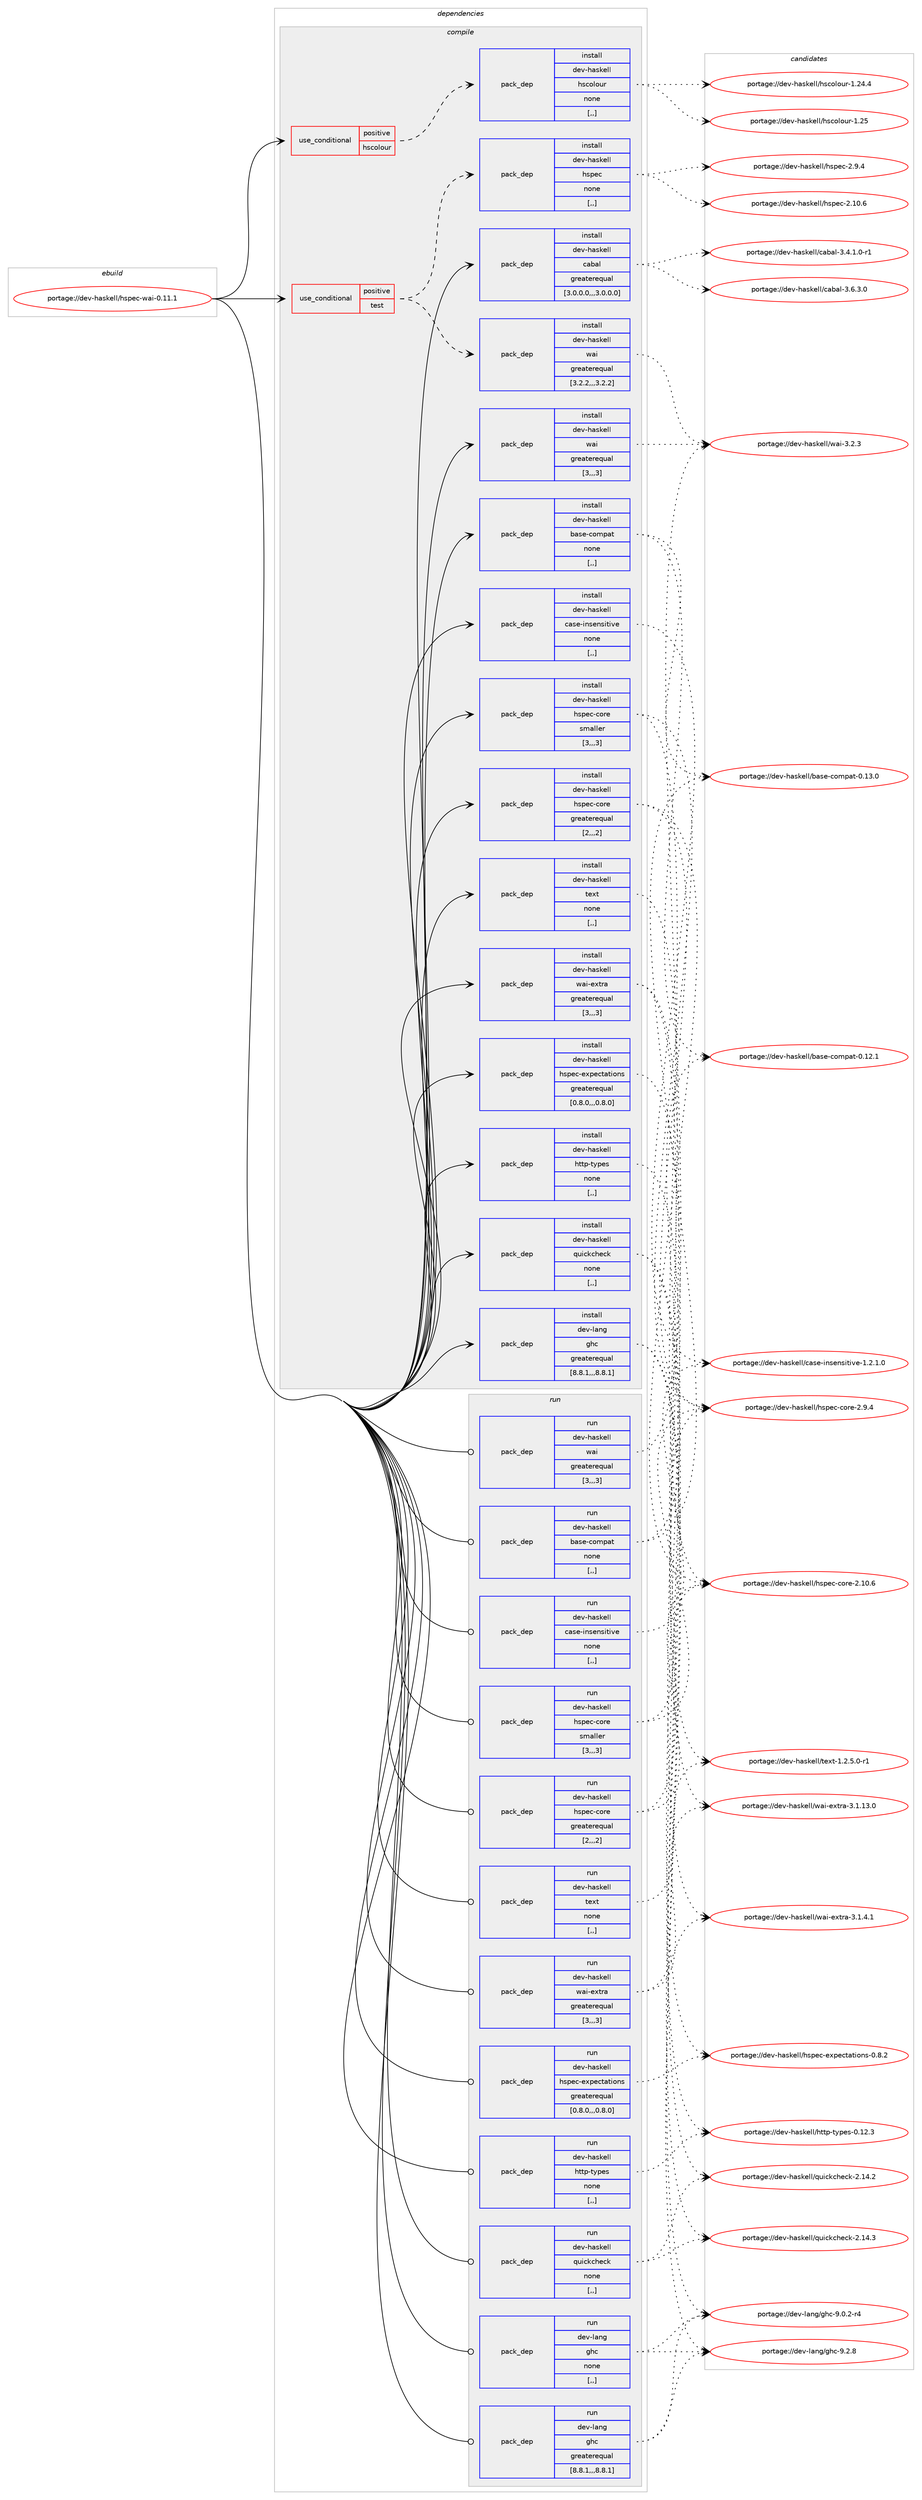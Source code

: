 digraph prolog {

# *************
# Graph options
# *************

newrank=true;
concentrate=true;
compound=true;
graph [rankdir=LR,fontname=Helvetica,fontsize=10,ranksep=1.5];#, ranksep=2.5, nodesep=0.2];
edge  [arrowhead=vee];
node  [fontname=Helvetica,fontsize=10];

# **********
# The ebuild
# **********

subgraph cluster_leftcol {
color=gray;
label=<<i>ebuild</i>>;
id [label="portage://dev-haskell/hspec-wai-0.11.1", color=red, width=4, href="../dev-haskell/hspec-wai-0.11.1.svg"];
}

# ****************
# The dependencies
# ****************

subgraph cluster_midcol {
color=gray;
label=<<i>dependencies</i>>;
subgraph cluster_compile {
fillcolor="#eeeeee";
style=filled;
label=<<i>compile</i>>;
subgraph cond20559 {
dependency82452 [label=<<TABLE BORDER="0" CELLBORDER="1" CELLSPACING="0" CELLPADDING="4"><TR><TD ROWSPAN="3" CELLPADDING="10">use_conditional</TD></TR><TR><TD>positive</TD></TR><TR><TD>hscolour</TD></TR></TABLE>>, shape=none, color=red];
subgraph pack60896 {
dependency82453 [label=<<TABLE BORDER="0" CELLBORDER="1" CELLSPACING="0" CELLPADDING="4" WIDTH="220"><TR><TD ROWSPAN="6" CELLPADDING="30">pack_dep</TD></TR><TR><TD WIDTH="110">install</TD></TR><TR><TD>dev-haskell</TD></TR><TR><TD>hscolour</TD></TR><TR><TD>none</TD></TR><TR><TD>[,,]</TD></TR></TABLE>>, shape=none, color=blue];
}
dependency82452:e -> dependency82453:w [weight=20,style="dashed",arrowhead="vee"];
}
id:e -> dependency82452:w [weight=20,style="solid",arrowhead="vee"];
subgraph cond20560 {
dependency82454 [label=<<TABLE BORDER="0" CELLBORDER="1" CELLSPACING="0" CELLPADDING="4"><TR><TD ROWSPAN="3" CELLPADDING="10">use_conditional</TD></TR><TR><TD>positive</TD></TR><TR><TD>test</TD></TR></TABLE>>, shape=none, color=red];
subgraph pack60897 {
dependency82455 [label=<<TABLE BORDER="0" CELLBORDER="1" CELLSPACING="0" CELLPADDING="4" WIDTH="220"><TR><TD ROWSPAN="6" CELLPADDING="30">pack_dep</TD></TR><TR><TD WIDTH="110">install</TD></TR><TR><TD>dev-haskell</TD></TR><TR><TD>hspec</TD></TR><TR><TD>none</TD></TR><TR><TD>[,,]</TD></TR></TABLE>>, shape=none, color=blue];
}
dependency82454:e -> dependency82455:w [weight=20,style="dashed",arrowhead="vee"];
subgraph pack60898 {
dependency82456 [label=<<TABLE BORDER="0" CELLBORDER="1" CELLSPACING="0" CELLPADDING="4" WIDTH="220"><TR><TD ROWSPAN="6" CELLPADDING="30">pack_dep</TD></TR><TR><TD WIDTH="110">install</TD></TR><TR><TD>dev-haskell</TD></TR><TR><TD>wai</TD></TR><TR><TD>greaterequal</TD></TR><TR><TD>[3.2.2,,,3.2.2]</TD></TR></TABLE>>, shape=none, color=blue];
}
dependency82454:e -> dependency82456:w [weight=20,style="dashed",arrowhead="vee"];
}
id:e -> dependency82454:w [weight=20,style="solid",arrowhead="vee"];
subgraph pack60899 {
dependency82457 [label=<<TABLE BORDER="0" CELLBORDER="1" CELLSPACING="0" CELLPADDING="4" WIDTH="220"><TR><TD ROWSPAN="6" CELLPADDING="30">pack_dep</TD></TR><TR><TD WIDTH="110">install</TD></TR><TR><TD>dev-haskell</TD></TR><TR><TD>base-compat</TD></TR><TR><TD>none</TD></TR><TR><TD>[,,]</TD></TR></TABLE>>, shape=none, color=blue];
}
id:e -> dependency82457:w [weight=20,style="solid",arrowhead="vee"];
subgraph pack60900 {
dependency82458 [label=<<TABLE BORDER="0" CELLBORDER="1" CELLSPACING="0" CELLPADDING="4" WIDTH="220"><TR><TD ROWSPAN="6" CELLPADDING="30">pack_dep</TD></TR><TR><TD WIDTH="110">install</TD></TR><TR><TD>dev-haskell</TD></TR><TR><TD>cabal</TD></TR><TR><TD>greaterequal</TD></TR><TR><TD>[3.0.0.0,,,3.0.0.0]</TD></TR></TABLE>>, shape=none, color=blue];
}
id:e -> dependency82458:w [weight=20,style="solid",arrowhead="vee"];
subgraph pack60901 {
dependency82459 [label=<<TABLE BORDER="0" CELLBORDER="1" CELLSPACING="0" CELLPADDING="4" WIDTH="220"><TR><TD ROWSPAN="6" CELLPADDING="30">pack_dep</TD></TR><TR><TD WIDTH="110">install</TD></TR><TR><TD>dev-haskell</TD></TR><TR><TD>case-insensitive</TD></TR><TR><TD>none</TD></TR><TR><TD>[,,]</TD></TR></TABLE>>, shape=none, color=blue];
}
id:e -> dependency82459:w [weight=20,style="solid",arrowhead="vee"];
subgraph pack60902 {
dependency82460 [label=<<TABLE BORDER="0" CELLBORDER="1" CELLSPACING="0" CELLPADDING="4" WIDTH="220"><TR><TD ROWSPAN="6" CELLPADDING="30">pack_dep</TD></TR><TR><TD WIDTH="110">install</TD></TR><TR><TD>dev-haskell</TD></TR><TR><TD>hspec-core</TD></TR><TR><TD>greaterequal</TD></TR><TR><TD>[2,,,2]</TD></TR></TABLE>>, shape=none, color=blue];
}
id:e -> dependency82460:w [weight=20,style="solid",arrowhead="vee"];
subgraph pack60903 {
dependency82461 [label=<<TABLE BORDER="0" CELLBORDER="1" CELLSPACING="0" CELLPADDING="4" WIDTH="220"><TR><TD ROWSPAN="6" CELLPADDING="30">pack_dep</TD></TR><TR><TD WIDTH="110">install</TD></TR><TR><TD>dev-haskell</TD></TR><TR><TD>hspec-core</TD></TR><TR><TD>smaller</TD></TR><TR><TD>[3,,,3]</TD></TR></TABLE>>, shape=none, color=blue];
}
id:e -> dependency82461:w [weight=20,style="solid",arrowhead="vee"];
subgraph pack60904 {
dependency82462 [label=<<TABLE BORDER="0" CELLBORDER="1" CELLSPACING="0" CELLPADDING="4" WIDTH="220"><TR><TD ROWSPAN="6" CELLPADDING="30">pack_dep</TD></TR><TR><TD WIDTH="110">install</TD></TR><TR><TD>dev-haskell</TD></TR><TR><TD>hspec-expectations</TD></TR><TR><TD>greaterequal</TD></TR><TR><TD>[0.8.0,,,0.8.0]</TD></TR></TABLE>>, shape=none, color=blue];
}
id:e -> dependency82462:w [weight=20,style="solid",arrowhead="vee"];
subgraph pack60905 {
dependency82463 [label=<<TABLE BORDER="0" CELLBORDER="1" CELLSPACING="0" CELLPADDING="4" WIDTH="220"><TR><TD ROWSPAN="6" CELLPADDING="30">pack_dep</TD></TR><TR><TD WIDTH="110">install</TD></TR><TR><TD>dev-haskell</TD></TR><TR><TD>http-types</TD></TR><TR><TD>none</TD></TR><TR><TD>[,,]</TD></TR></TABLE>>, shape=none, color=blue];
}
id:e -> dependency82463:w [weight=20,style="solid",arrowhead="vee"];
subgraph pack60906 {
dependency82464 [label=<<TABLE BORDER="0" CELLBORDER="1" CELLSPACING="0" CELLPADDING="4" WIDTH="220"><TR><TD ROWSPAN="6" CELLPADDING="30">pack_dep</TD></TR><TR><TD WIDTH="110">install</TD></TR><TR><TD>dev-haskell</TD></TR><TR><TD>quickcheck</TD></TR><TR><TD>none</TD></TR><TR><TD>[,,]</TD></TR></TABLE>>, shape=none, color=blue];
}
id:e -> dependency82464:w [weight=20,style="solid",arrowhead="vee"];
subgraph pack60907 {
dependency82465 [label=<<TABLE BORDER="0" CELLBORDER="1" CELLSPACING="0" CELLPADDING="4" WIDTH="220"><TR><TD ROWSPAN="6" CELLPADDING="30">pack_dep</TD></TR><TR><TD WIDTH="110">install</TD></TR><TR><TD>dev-haskell</TD></TR><TR><TD>text</TD></TR><TR><TD>none</TD></TR><TR><TD>[,,]</TD></TR></TABLE>>, shape=none, color=blue];
}
id:e -> dependency82465:w [weight=20,style="solid",arrowhead="vee"];
subgraph pack60908 {
dependency82466 [label=<<TABLE BORDER="0" CELLBORDER="1" CELLSPACING="0" CELLPADDING="4" WIDTH="220"><TR><TD ROWSPAN="6" CELLPADDING="30">pack_dep</TD></TR><TR><TD WIDTH="110">install</TD></TR><TR><TD>dev-haskell</TD></TR><TR><TD>wai</TD></TR><TR><TD>greaterequal</TD></TR><TR><TD>[3,,,3]</TD></TR></TABLE>>, shape=none, color=blue];
}
id:e -> dependency82466:w [weight=20,style="solid",arrowhead="vee"];
subgraph pack60909 {
dependency82467 [label=<<TABLE BORDER="0" CELLBORDER="1" CELLSPACING="0" CELLPADDING="4" WIDTH="220"><TR><TD ROWSPAN="6" CELLPADDING="30">pack_dep</TD></TR><TR><TD WIDTH="110">install</TD></TR><TR><TD>dev-haskell</TD></TR><TR><TD>wai-extra</TD></TR><TR><TD>greaterequal</TD></TR><TR><TD>[3,,,3]</TD></TR></TABLE>>, shape=none, color=blue];
}
id:e -> dependency82467:w [weight=20,style="solid",arrowhead="vee"];
subgraph pack60910 {
dependency82468 [label=<<TABLE BORDER="0" CELLBORDER="1" CELLSPACING="0" CELLPADDING="4" WIDTH="220"><TR><TD ROWSPAN="6" CELLPADDING="30">pack_dep</TD></TR><TR><TD WIDTH="110">install</TD></TR><TR><TD>dev-lang</TD></TR><TR><TD>ghc</TD></TR><TR><TD>greaterequal</TD></TR><TR><TD>[8.8.1,,,8.8.1]</TD></TR></TABLE>>, shape=none, color=blue];
}
id:e -> dependency82468:w [weight=20,style="solid",arrowhead="vee"];
}
subgraph cluster_compileandrun {
fillcolor="#eeeeee";
style=filled;
label=<<i>compile and run</i>>;
}
subgraph cluster_run {
fillcolor="#eeeeee";
style=filled;
label=<<i>run</i>>;
subgraph pack60911 {
dependency82469 [label=<<TABLE BORDER="0" CELLBORDER="1" CELLSPACING="0" CELLPADDING="4" WIDTH="220"><TR><TD ROWSPAN="6" CELLPADDING="30">pack_dep</TD></TR><TR><TD WIDTH="110">run</TD></TR><TR><TD>dev-haskell</TD></TR><TR><TD>base-compat</TD></TR><TR><TD>none</TD></TR><TR><TD>[,,]</TD></TR></TABLE>>, shape=none, color=blue];
}
id:e -> dependency82469:w [weight=20,style="solid",arrowhead="odot"];
subgraph pack60912 {
dependency82470 [label=<<TABLE BORDER="0" CELLBORDER="1" CELLSPACING="0" CELLPADDING="4" WIDTH="220"><TR><TD ROWSPAN="6" CELLPADDING="30">pack_dep</TD></TR><TR><TD WIDTH="110">run</TD></TR><TR><TD>dev-haskell</TD></TR><TR><TD>case-insensitive</TD></TR><TR><TD>none</TD></TR><TR><TD>[,,]</TD></TR></TABLE>>, shape=none, color=blue];
}
id:e -> dependency82470:w [weight=20,style="solid",arrowhead="odot"];
subgraph pack60913 {
dependency82471 [label=<<TABLE BORDER="0" CELLBORDER="1" CELLSPACING="0" CELLPADDING="4" WIDTH="220"><TR><TD ROWSPAN="6" CELLPADDING="30">pack_dep</TD></TR><TR><TD WIDTH="110">run</TD></TR><TR><TD>dev-haskell</TD></TR><TR><TD>hspec-core</TD></TR><TR><TD>greaterequal</TD></TR><TR><TD>[2,,,2]</TD></TR></TABLE>>, shape=none, color=blue];
}
id:e -> dependency82471:w [weight=20,style="solid",arrowhead="odot"];
subgraph pack60914 {
dependency82472 [label=<<TABLE BORDER="0" CELLBORDER="1" CELLSPACING="0" CELLPADDING="4" WIDTH="220"><TR><TD ROWSPAN="6" CELLPADDING="30">pack_dep</TD></TR><TR><TD WIDTH="110">run</TD></TR><TR><TD>dev-haskell</TD></TR><TR><TD>hspec-core</TD></TR><TR><TD>smaller</TD></TR><TR><TD>[3,,,3]</TD></TR></TABLE>>, shape=none, color=blue];
}
id:e -> dependency82472:w [weight=20,style="solid",arrowhead="odot"];
subgraph pack60915 {
dependency82473 [label=<<TABLE BORDER="0" CELLBORDER="1" CELLSPACING="0" CELLPADDING="4" WIDTH="220"><TR><TD ROWSPAN="6" CELLPADDING="30">pack_dep</TD></TR><TR><TD WIDTH="110">run</TD></TR><TR><TD>dev-haskell</TD></TR><TR><TD>hspec-expectations</TD></TR><TR><TD>greaterequal</TD></TR><TR><TD>[0.8.0,,,0.8.0]</TD></TR></TABLE>>, shape=none, color=blue];
}
id:e -> dependency82473:w [weight=20,style="solid",arrowhead="odot"];
subgraph pack60916 {
dependency82474 [label=<<TABLE BORDER="0" CELLBORDER="1" CELLSPACING="0" CELLPADDING="4" WIDTH="220"><TR><TD ROWSPAN="6" CELLPADDING="30">pack_dep</TD></TR><TR><TD WIDTH="110">run</TD></TR><TR><TD>dev-haskell</TD></TR><TR><TD>http-types</TD></TR><TR><TD>none</TD></TR><TR><TD>[,,]</TD></TR></TABLE>>, shape=none, color=blue];
}
id:e -> dependency82474:w [weight=20,style="solid",arrowhead="odot"];
subgraph pack60917 {
dependency82475 [label=<<TABLE BORDER="0" CELLBORDER="1" CELLSPACING="0" CELLPADDING="4" WIDTH="220"><TR><TD ROWSPAN="6" CELLPADDING="30">pack_dep</TD></TR><TR><TD WIDTH="110">run</TD></TR><TR><TD>dev-haskell</TD></TR><TR><TD>quickcheck</TD></TR><TR><TD>none</TD></TR><TR><TD>[,,]</TD></TR></TABLE>>, shape=none, color=blue];
}
id:e -> dependency82475:w [weight=20,style="solid",arrowhead="odot"];
subgraph pack60918 {
dependency82476 [label=<<TABLE BORDER="0" CELLBORDER="1" CELLSPACING="0" CELLPADDING="4" WIDTH="220"><TR><TD ROWSPAN="6" CELLPADDING="30">pack_dep</TD></TR><TR><TD WIDTH="110">run</TD></TR><TR><TD>dev-haskell</TD></TR><TR><TD>text</TD></TR><TR><TD>none</TD></TR><TR><TD>[,,]</TD></TR></TABLE>>, shape=none, color=blue];
}
id:e -> dependency82476:w [weight=20,style="solid",arrowhead="odot"];
subgraph pack60919 {
dependency82477 [label=<<TABLE BORDER="0" CELLBORDER="1" CELLSPACING="0" CELLPADDING="4" WIDTH="220"><TR><TD ROWSPAN="6" CELLPADDING="30">pack_dep</TD></TR><TR><TD WIDTH="110">run</TD></TR><TR><TD>dev-haskell</TD></TR><TR><TD>wai</TD></TR><TR><TD>greaterequal</TD></TR><TR><TD>[3,,,3]</TD></TR></TABLE>>, shape=none, color=blue];
}
id:e -> dependency82477:w [weight=20,style="solid",arrowhead="odot"];
subgraph pack60920 {
dependency82478 [label=<<TABLE BORDER="0" CELLBORDER="1" CELLSPACING="0" CELLPADDING="4" WIDTH="220"><TR><TD ROWSPAN="6" CELLPADDING="30">pack_dep</TD></TR><TR><TD WIDTH="110">run</TD></TR><TR><TD>dev-haskell</TD></TR><TR><TD>wai-extra</TD></TR><TR><TD>greaterequal</TD></TR><TR><TD>[3,,,3]</TD></TR></TABLE>>, shape=none, color=blue];
}
id:e -> dependency82478:w [weight=20,style="solid",arrowhead="odot"];
subgraph pack60921 {
dependency82479 [label=<<TABLE BORDER="0" CELLBORDER="1" CELLSPACING="0" CELLPADDING="4" WIDTH="220"><TR><TD ROWSPAN="6" CELLPADDING="30">pack_dep</TD></TR><TR><TD WIDTH="110">run</TD></TR><TR><TD>dev-lang</TD></TR><TR><TD>ghc</TD></TR><TR><TD>greaterequal</TD></TR><TR><TD>[8.8.1,,,8.8.1]</TD></TR></TABLE>>, shape=none, color=blue];
}
id:e -> dependency82479:w [weight=20,style="solid",arrowhead="odot"];
subgraph pack60922 {
dependency82480 [label=<<TABLE BORDER="0" CELLBORDER="1" CELLSPACING="0" CELLPADDING="4" WIDTH="220"><TR><TD ROWSPAN="6" CELLPADDING="30">pack_dep</TD></TR><TR><TD WIDTH="110">run</TD></TR><TR><TD>dev-lang</TD></TR><TR><TD>ghc</TD></TR><TR><TD>none</TD></TR><TR><TD>[,,]</TD></TR></TABLE>>, shape=none, color=blue];
}
id:e -> dependency82480:w [weight=20,style="solid",arrowhead="odot"];
}
}

# **************
# The candidates
# **************

subgraph cluster_choices {
rank=same;
color=gray;
label=<<i>candidates</i>>;

subgraph choice60896 {
color=black;
nodesep=1;
choice100101118451049711510710110810847104115991111081111171144549465053 [label="portage://dev-haskell/hscolour-1.25", color=red, width=4,href="../dev-haskell/hscolour-1.25.svg"];
choice1001011184510497115107101108108471041159911110811111711445494650524652 [label="portage://dev-haskell/hscolour-1.24.4", color=red, width=4,href="../dev-haskell/hscolour-1.24.4.svg"];
dependency82453:e -> choice100101118451049711510710110810847104115991111081111171144549465053:w [style=dotted,weight="100"];
dependency82453:e -> choice1001011184510497115107101108108471041159911110811111711445494650524652:w [style=dotted,weight="100"];
}
subgraph choice60897 {
color=black;
nodesep=1;
choice1001011184510497115107101108108471041151121019945504649484654 [label="portage://dev-haskell/hspec-2.10.6", color=red, width=4,href="../dev-haskell/hspec-2.10.6.svg"];
choice10010111845104971151071011081084710411511210199455046574652 [label="portage://dev-haskell/hspec-2.9.4", color=red, width=4,href="../dev-haskell/hspec-2.9.4.svg"];
dependency82455:e -> choice1001011184510497115107101108108471041151121019945504649484654:w [style=dotted,weight="100"];
dependency82455:e -> choice10010111845104971151071011081084710411511210199455046574652:w [style=dotted,weight="100"];
}
subgraph choice60898 {
color=black;
nodesep=1;
choice10010111845104971151071011081084711997105455146504651 [label="portage://dev-haskell/wai-3.2.3", color=red, width=4,href="../dev-haskell/wai-3.2.3.svg"];
dependency82456:e -> choice10010111845104971151071011081084711997105455146504651:w [style=dotted,weight="100"];
}
subgraph choice60899 {
color=black;
nodesep=1;
choice100101118451049711510710110810847989711510145991111091129711645484649514648 [label="portage://dev-haskell/base-compat-0.13.0", color=red, width=4,href="../dev-haskell/base-compat-0.13.0.svg"];
choice100101118451049711510710110810847989711510145991111091129711645484649504649 [label="portage://dev-haskell/base-compat-0.12.1", color=red, width=4,href="../dev-haskell/base-compat-0.12.1.svg"];
dependency82457:e -> choice100101118451049711510710110810847989711510145991111091129711645484649514648:w [style=dotted,weight="100"];
dependency82457:e -> choice100101118451049711510710110810847989711510145991111091129711645484649504649:w [style=dotted,weight="100"];
}
subgraph choice60900 {
color=black;
nodesep=1;
choice100101118451049711510710110810847999798971084551465446514648 [label="portage://dev-haskell/cabal-3.6.3.0", color=red, width=4,href="../dev-haskell/cabal-3.6.3.0.svg"];
choice1001011184510497115107101108108479997989710845514652464946484511449 [label="portage://dev-haskell/cabal-3.4.1.0-r1", color=red, width=4,href="../dev-haskell/cabal-3.4.1.0-r1.svg"];
dependency82458:e -> choice100101118451049711510710110810847999798971084551465446514648:w [style=dotted,weight="100"];
dependency82458:e -> choice1001011184510497115107101108108479997989710845514652464946484511449:w [style=dotted,weight="100"];
}
subgraph choice60901 {
color=black;
nodesep=1;
choice1001011184510497115107101108108479997115101451051101151011101151051161051181014549465046494648 [label="portage://dev-haskell/case-insensitive-1.2.1.0", color=red, width=4,href="../dev-haskell/case-insensitive-1.2.1.0.svg"];
dependency82459:e -> choice1001011184510497115107101108108479997115101451051101151011101151051161051181014549465046494648:w [style=dotted,weight="100"];
}
subgraph choice60902 {
color=black;
nodesep=1;
choice10010111845104971151071011081084710411511210199459911111410145504649484654 [label="portage://dev-haskell/hspec-core-2.10.6", color=red, width=4,href="../dev-haskell/hspec-core-2.10.6.svg"];
choice100101118451049711510710110810847104115112101994599111114101455046574652 [label="portage://dev-haskell/hspec-core-2.9.4", color=red, width=4,href="../dev-haskell/hspec-core-2.9.4.svg"];
dependency82460:e -> choice10010111845104971151071011081084710411511210199459911111410145504649484654:w [style=dotted,weight="100"];
dependency82460:e -> choice100101118451049711510710110810847104115112101994599111114101455046574652:w [style=dotted,weight="100"];
}
subgraph choice60903 {
color=black;
nodesep=1;
choice10010111845104971151071011081084710411511210199459911111410145504649484654 [label="portage://dev-haskell/hspec-core-2.10.6", color=red, width=4,href="../dev-haskell/hspec-core-2.10.6.svg"];
choice100101118451049711510710110810847104115112101994599111114101455046574652 [label="portage://dev-haskell/hspec-core-2.9.4", color=red, width=4,href="../dev-haskell/hspec-core-2.9.4.svg"];
dependency82461:e -> choice10010111845104971151071011081084710411511210199459911111410145504649484654:w [style=dotted,weight="100"];
dependency82461:e -> choice100101118451049711510710110810847104115112101994599111114101455046574652:w [style=dotted,weight="100"];
}
subgraph choice60904 {
color=black;
nodesep=1;
choice10010111845104971151071011081084710411511210199451011201121019911697116105111110115454846564650 [label="portage://dev-haskell/hspec-expectations-0.8.2", color=red, width=4,href="../dev-haskell/hspec-expectations-0.8.2.svg"];
dependency82462:e -> choice10010111845104971151071011081084710411511210199451011201121019911697116105111110115454846564650:w [style=dotted,weight="100"];
}
subgraph choice60905 {
color=black;
nodesep=1;
choice1001011184510497115107101108108471041161161124511612111210111545484649504651 [label="portage://dev-haskell/http-types-0.12.3", color=red, width=4,href="../dev-haskell/http-types-0.12.3.svg"];
dependency82463:e -> choice1001011184510497115107101108108471041161161124511612111210111545484649504651:w [style=dotted,weight="100"];
}
subgraph choice60906 {
color=black;
nodesep=1;
choice10010111845104971151071011081084711311710599107991041019910745504649524651 [label="portage://dev-haskell/quickcheck-2.14.3", color=red, width=4,href="../dev-haskell/quickcheck-2.14.3.svg"];
choice10010111845104971151071011081084711311710599107991041019910745504649524650 [label="portage://dev-haskell/quickcheck-2.14.2", color=red, width=4,href="../dev-haskell/quickcheck-2.14.2.svg"];
dependency82464:e -> choice10010111845104971151071011081084711311710599107991041019910745504649524651:w [style=dotted,weight="100"];
dependency82464:e -> choice10010111845104971151071011081084711311710599107991041019910745504649524650:w [style=dotted,weight="100"];
}
subgraph choice60907 {
color=black;
nodesep=1;
choice10010111845104971151071011081084711610112011645494650465346484511449 [label="portage://dev-haskell/text-1.2.5.0-r1", color=red, width=4,href="../dev-haskell/text-1.2.5.0-r1.svg"];
dependency82465:e -> choice10010111845104971151071011081084711610112011645494650465346484511449:w [style=dotted,weight="100"];
}
subgraph choice60908 {
color=black;
nodesep=1;
choice10010111845104971151071011081084711997105455146504651 [label="portage://dev-haskell/wai-3.2.3", color=red, width=4,href="../dev-haskell/wai-3.2.3.svg"];
dependency82466:e -> choice10010111845104971151071011081084711997105455146504651:w [style=dotted,weight="100"];
}
subgraph choice60909 {
color=black;
nodesep=1;
choice100101118451049711510710110810847119971054510112011611497455146494649514648 [label="portage://dev-haskell/wai-extra-3.1.13.0", color=red, width=4,href="../dev-haskell/wai-extra-3.1.13.0.svg"];
choice1001011184510497115107101108108471199710545101120116114974551464946524649 [label="portage://dev-haskell/wai-extra-3.1.4.1", color=red, width=4,href="../dev-haskell/wai-extra-3.1.4.1.svg"];
dependency82467:e -> choice100101118451049711510710110810847119971054510112011611497455146494649514648:w [style=dotted,weight="100"];
dependency82467:e -> choice1001011184510497115107101108108471199710545101120116114974551464946524649:w [style=dotted,weight="100"];
}
subgraph choice60910 {
color=black;
nodesep=1;
choice10010111845108971101034710310499455746504656 [label="portage://dev-lang/ghc-9.2.8", color=red, width=4,href="../dev-lang/ghc-9.2.8.svg"];
choice100101118451089711010347103104994557464846504511452 [label="portage://dev-lang/ghc-9.0.2-r4", color=red, width=4,href="../dev-lang/ghc-9.0.2-r4.svg"];
dependency82468:e -> choice10010111845108971101034710310499455746504656:w [style=dotted,weight="100"];
dependency82468:e -> choice100101118451089711010347103104994557464846504511452:w [style=dotted,weight="100"];
}
subgraph choice60911 {
color=black;
nodesep=1;
choice100101118451049711510710110810847989711510145991111091129711645484649514648 [label="portage://dev-haskell/base-compat-0.13.0", color=red, width=4,href="../dev-haskell/base-compat-0.13.0.svg"];
choice100101118451049711510710110810847989711510145991111091129711645484649504649 [label="portage://dev-haskell/base-compat-0.12.1", color=red, width=4,href="../dev-haskell/base-compat-0.12.1.svg"];
dependency82469:e -> choice100101118451049711510710110810847989711510145991111091129711645484649514648:w [style=dotted,weight="100"];
dependency82469:e -> choice100101118451049711510710110810847989711510145991111091129711645484649504649:w [style=dotted,weight="100"];
}
subgraph choice60912 {
color=black;
nodesep=1;
choice1001011184510497115107101108108479997115101451051101151011101151051161051181014549465046494648 [label="portage://dev-haskell/case-insensitive-1.2.1.0", color=red, width=4,href="../dev-haskell/case-insensitive-1.2.1.0.svg"];
dependency82470:e -> choice1001011184510497115107101108108479997115101451051101151011101151051161051181014549465046494648:w [style=dotted,weight="100"];
}
subgraph choice60913 {
color=black;
nodesep=1;
choice10010111845104971151071011081084710411511210199459911111410145504649484654 [label="portage://dev-haskell/hspec-core-2.10.6", color=red, width=4,href="../dev-haskell/hspec-core-2.10.6.svg"];
choice100101118451049711510710110810847104115112101994599111114101455046574652 [label="portage://dev-haskell/hspec-core-2.9.4", color=red, width=4,href="../dev-haskell/hspec-core-2.9.4.svg"];
dependency82471:e -> choice10010111845104971151071011081084710411511210199459911111410145504649484654:w [style=dotted,weight="100"];
dependency82471:e -> choice100101118451049711510710110810847104115112101994599111114101455046574652:w [style=dotted,weight="100"];
}
subgraph choice60914 {
color=black;
nodesep=1;
choice10010111845104971151071011081084710411511210199459911111410145504649484654 [label="portage://dev-haskell/hspec-core-2.10.6", color=red, width=4,href="../dev-haskell/hspec-core-2.10.6.svg"];
choice100101118451049711510710110810847104115112101994599111114101455046574652 [label="portage://dev-haskell/hspec-core-2.9.4", color=red, width=4,href="../dev-haskell/hspec-core-2.9.4.svg"];
dependency82472:e -> choice10010111845104971151071011081084710411511210199459911111410145504649484654:w [style=dotted,weight="100"];
dependency82472:e -> choice100101118451049711510710110810847104115112101994599111114101455046574652:w [style=dotted,weight="100"];
}
subgraph choice60915 {
color=black;
nodesep=1;
choice10010111845104971151071011081084710411511210199451011201121019911697116105111110115454846564650 [label="portage://dev-haskell/hspec-expectations-0.8.2", color=red, width=4,href="../dev-haskell/hspec-expectations-0.8.2.svg"];
dependency82473:e -> choice10010111845104971151071011081084710411511210199451011201121019911697116105111110115454846564650:w [style=dotted,weight="100"];
}
subgraph choice60916 {
color=black;
nodesep=1;
choice1001011184510497115107101108108471041161161124511612111210111545484649504651 [label="portage://dev-haskell/http-types-0.12.3", color=red, width=4,href="../dev-haskell/http-types-0.12.3.svg"];
dependency82474:e -> choice1001011184510497115107101108108471041161161124511612111210111545484649504651:w [style=dotted,weight="100"];
}
subgraph choice60917 {
color=black;
nodesep=1;
choice10010111845104971151071011081084711311710599107991041019910745504649524651 [label="portage://dev-haskell/quickcheck-2.14.3", color=red, width=4,href="../dev-haskell/quickcheck-2.14.3.svg"];
choice10010111845104971151071011081084711311710599107991041019910745504649524650 [label="portage://dev-haskell/quickcheck-2.14.2", color=red, width=4,href="../dev-haskell/quickcheck-2.14.2.svg"];
dependency82475:e -> choice10010111845104971151071011081084711311710599107991041019910745504649524651:w [style=dotted,weight="100"];
dependency82475:e -> choice10010111845104971151071011081084711311710599107991041019910745504649524650:w [style=dotted,weight="100"];
}
subgraph choice60918 {
color=black;
nodesep=1;
choice10010111845104971151071011081084711610112011645494650465346484511449 [label="portage://dev-haskell/text-1.2.5.0-r1", color=red, width=4,href="../dev-haskell/text-1.2.5.0-r1.svg"];
dependency82476:e -> choice10010111845104971151071011081084711610112011645494650465346484511449:w [style=dotted,weight="100"];
}
subgraph choice60919 {
color=black;
nodesep=1;
choice10010111845104971151071011081084711997105455146504651 [label="portage://dev-haskell/wai-3.2.3", color=red, width=4,href="../dev-haskell/wai-3.2.3.svg"];
dependency82477:e -> choice10010111845104971151071011081084711997105455146504651:w [style=dotted,weight="100"];
}
subgraph choice60920 {
color=black;
nodesep=1;
choice100101118451049711510710110810847119971054510112011611497455146494649514648 [label="portage://dev-haskell/wai-extra-3.1.13.0", color=red, width=4,href="../dev-haskell/wai-extra-3.1.13.0.svg"];
choice1001011184510497115107101108108471199710545101120116114974551464946524649 [label="portage://dev-haskell/wai-extra-3.1.4.1", color=red, width=4,href="../dev-haskell/wai-extra-3.1.4.1.svg"];
dependency82478:e -> choice100101118451049711510710110810847119971054510112011611497455146494649514648:w [style=dotted,weight="100"];
dependency82478:e -> choice1001011184510497115107101108108471199710545101120116114974551464946524649:w [style=dotted,weight="100"];
}
subgraph choice60921 {
color=black;
nodesep=1;
choice10010111845108971101034710310499455746504656 [label="portage://dev-lang/ghc-9.2.8", color=red, width=4,href="../dev-lang/ghc-9.2.8.svg"];
choice100101118451089711010347103104994557464846504511452 [label="portage://dev-lang/ghc-9.0.2-r4", color=red, width=4,href="../dev-lang/ghc-9.0.2-r4.svg"];
dependency82479:e -> choice10010111845108971101034710310499455746504656:w [style=dotted,weight="100"];
dependency82479:e -> choice100101118451089711010347103104994557464846504511452:w [style=dotted,weight="100"];
}
subgraph choice60922 {
color=black;
nodesep=1;
choice10010111845108971101034710310499455746504656 [label="portage://dev-lang/ghc-9.2.8", color=red, width=4,href="../dev-lang/ghc-9.2.8.svg"];
choice100101118451089711010347103104994557464846504511452 [label="portage://dev-lang/ghc-9.0.2-r4", color=red, width=4,href="../dev-lang/ghc-9.0.2-r4.svg"];
dependency82480:e -> choice10010111845108971101034710310499455746504656:w [style=dotted,weight="100"];
dependency82480:e -> choice100101118451089711010347103104994557464846504511452:w [style=dotted,weight="100"];
}
}

}
